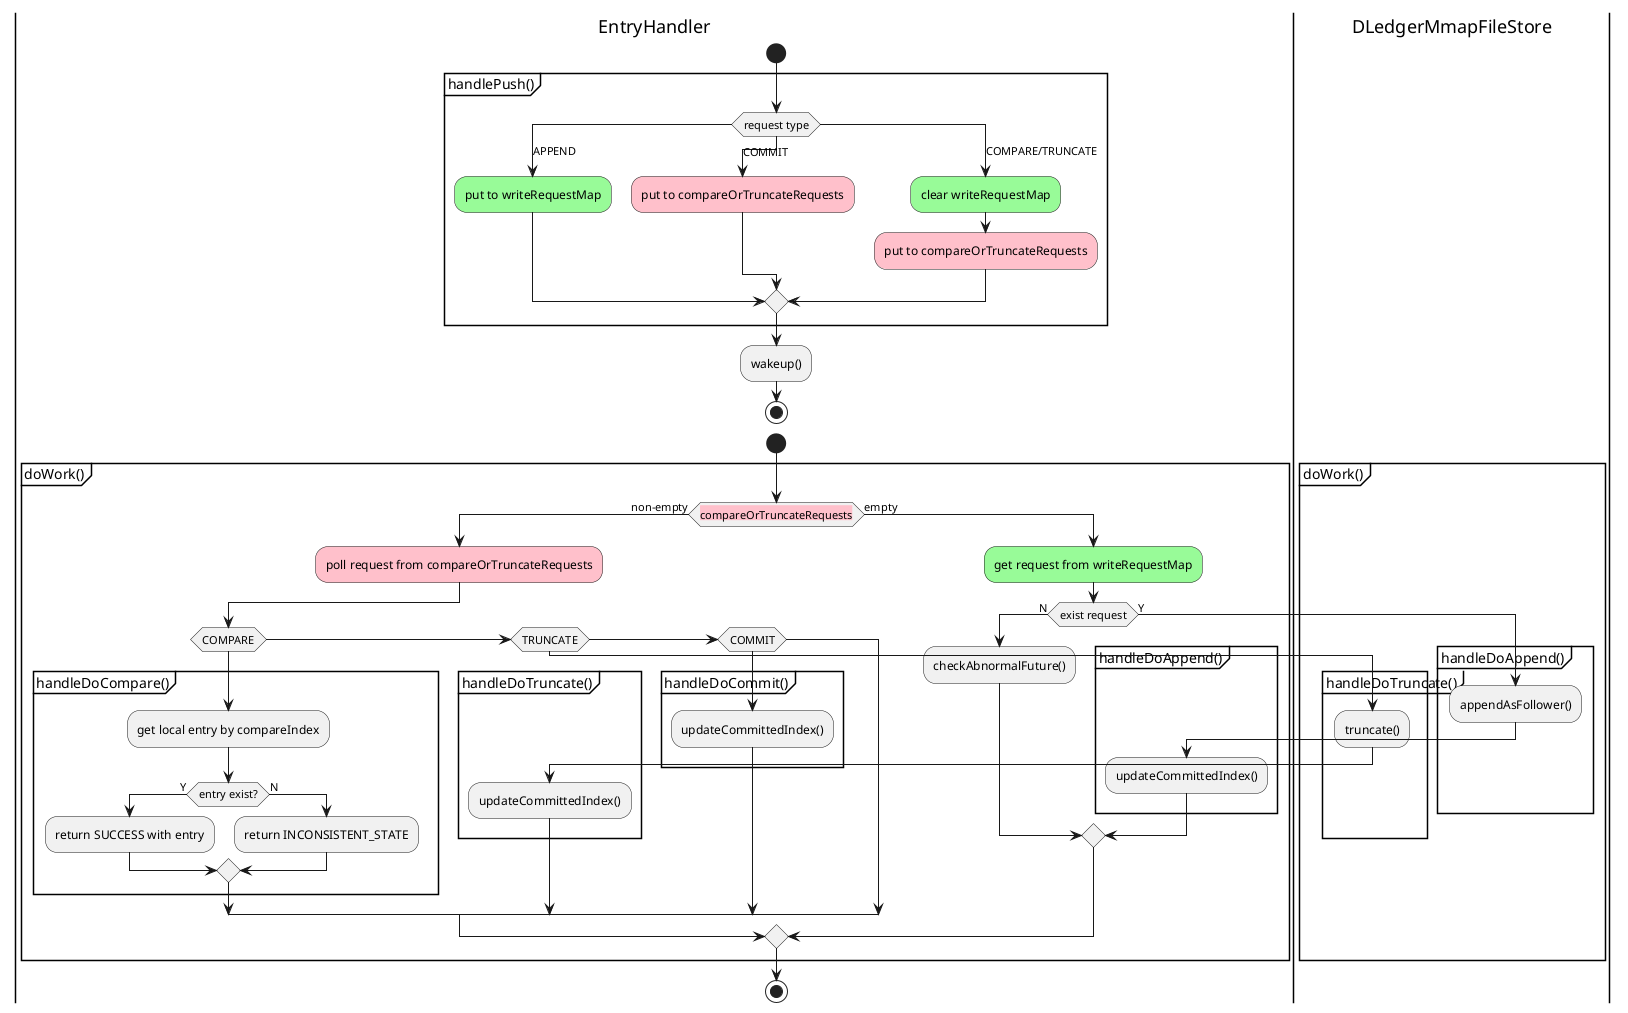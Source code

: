 @startuml
|EntryHandler|
start
partition handlePush() {
    switch (request type)
    case (APPEND)
        #palegreen:put to writeRequestMap;
    case (COMMIT)
        #pink:put to compareOrTruncateRequests;
    case (COMPARE/TRUNCATE)
        #palegreen:clear writeRequestMap;
        #pink:put to compareOrTruncateRequests;
    endswitch
}
:wakeup();
stop

start
partition doWork() {
    if (<back:pink>compareOrTruncateRequests) then (non-empty)
        #pink:poll request from compareOrTruncateRequests;
        if (COMPARE) then
            partition handleDoCompare() {
                :get local entry by compareIndex;
                if (entry exist?) then (Y)
                    :return SUCCESS with entry;
                else (N)
                    :return INCONSISTENT_STATE;
                endif
            }
        elseif (TRUNCATE)
            partition handleDoTruncate() {
                |DLedgerMmapFileStore|
                :truncate();
                |EntryHandler|
                :updateCommittedIndex();
            }
        elseif (COMMIT)
            partition handleDoCommit() {
                :updateCommittedIndex();
            }
        endif
    else (empty)
        #palegreen:get request from writeRequestMap;
        if (exist request) then (N)
            :checkAbnormalFuture();
        else (Y)
            partition handleDoAppend() {
                |DLedgerMmapFileStore|
                :appendAsFollower();
                |EntryHandler|
                :updateCommittedIndex();
            }
        endif
    endif
}
stop
@enduml